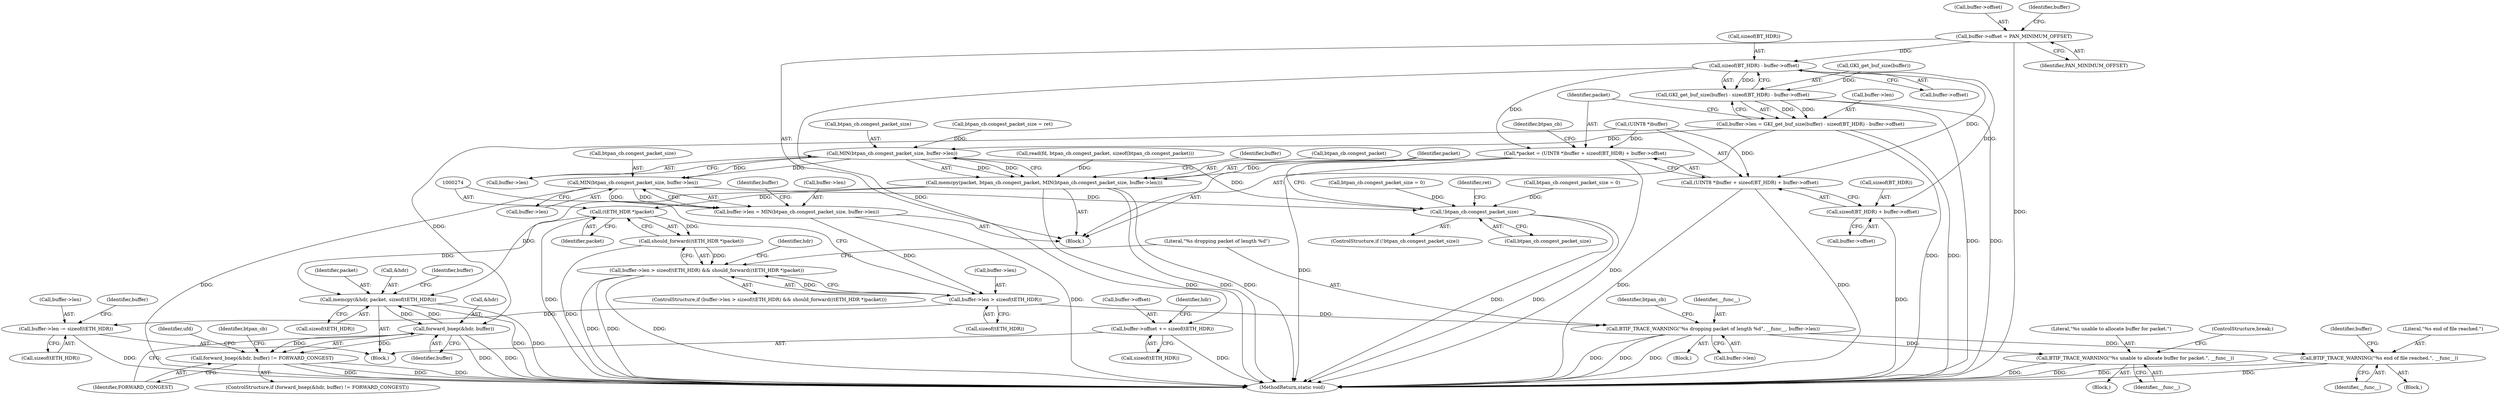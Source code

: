 digraph "0_Android_472271b153c5dc53c28beac55480a8d8434b2d5c_24@API" {
"1000165" [label="(Call,sizeof(BT_HDR) - buffer->offset)"];
"1000153" [label="(Call,buffer->offset = PAN_MINIMUM_OFFSET)"];
"1000162" [label="(Call,GKI_get_buf_size(buffer) - sizeof(BT_HDR) - buffer->offset)"];
"1000158" [label="(Call,buffer->len = GKI_get_buf_size(buffer) - sizeof(BT_HDR) - buffer->offset)"];
"1000246" [label="(Call,MIN(btpan_cb.congest_packet_size, buffer->len))"];
"1000241" [label="(Call,memcpy(packet, btpan_cb.congest_packet, MIN(btpan_cb.congest_packet_size, buffer->len)))"];
"1000273" [label="(Call,(tETH_HDR *)packet)"];
"1000272" [label="(Call,should_forward((tETH_HDR *)packet))"];
"1000265" [label="(Call,buffer->len > sizeof(tETH_HDR) && should_forward((tETH_HDR *)packet))"];
"1000278" [label="(Call,memcpy(&hdr, packet, sizeof(tETH_HDR)))"];
"1000298" [label="(Call,forward_bnep(&hdr, buffer))"];
"1000297" [label="(Call,forward_bnep(&hdr, buffer) != FORWARD_CONGEST)"];
"1000257" [label="(Call,MIN(btpan_cb.congest_packet_size, buffer->len))"];
"1000185" [label="(Call,!btpan_cb.congest_packet_size)"];
"1000253" [label="(Call,buffer->len = MIN(btpan_cb.congest_packet_size, buffer->len))"];
"1000266" [label="(Call,buffer->len > sizeof(tETH_HDR))"];
"1000284" [label="(Call,buffer->len -= sizeof(tETH_HDR))"];
"1000310" [label="(Call,BTIF_TRACE_WARNING(\"%s dropping packet of length %d\", __func__, buffer->len))"];
"1000149" [label="(Call,BTIF_TRACE_WARNING(\"%s unable to allocate buffer for packet.\", __func__))"];
"1000222" [label="(Call,BTIF_TRACE_WARNING(\"%s end of file reached.\", __func__))"];
"1000172" [label="(Call,*packet = (UINT8 *)buffer + sizeof(BT_HDR) + buffer->offset)"];
"1000174" [label="(Call,(UINT8 *)buffer + sizeof(BT_HDR) + buffer->offset)"];
"1000178" [label="(Call,sizeof(BT_HDR) + buffer->offset)"];
"1000290" [label="(Call,buffer->offset += sizeof(tETH_HDR))"];
"1000246" [label="(Call,MIN(btpan_cb.congest_packet_size, buffer->len))"];
"1000281" [label="(Identifier,packet)"];
"1000175" [label="(Call,(UINT8 *)buffer)"];
"1000296" [label="(ControlStructure,if (forward_bnep(&hdr, buffer) != FORWARD_CONGEST))"];
"1000272" [label="(Call,should_forward((tETH_HDR *)packet))"];
"1000282" [label="(Call,sizeof(tETH_HDR))"];
"1000153" [label="(Call,buffer->offset = PAN_MINIMUM_OFFSET)"];
"1000235" [label="(Call,btpan_cb.congest_packet_size = ret)"];
"1000267" [label="(Call,buffer->len)"];
"1000300" [label="(Identifier,hdr)"];
"1000266" [label="(Call,buffer->len > sizeof(tETH_HDR))"];
"1000258" [label="(Call,btpan_cb.congest_packet_size)"];
"1000150" [label="(Literal,\"%s unable to allocate buffer for packet.\")"];
"1000192" [label="(Identifier,ret)"];
"1000257" [label="(Call,MIN(btpan_cb.congest_packet_size, buffer->len))"];
"1000280" [label="(Identifier,hdr)"];
"1000297" [label="(Call,forward_bnep(&hdr, buffer) != FORWARD_CONGEST)"];
"1000276" [label="(Block,)"];
"1000241" [label="(Call,memcpy(packet, btpan_cb.congest_packet, MIN(btpan_cb.congest_packet_size, buffer->len)))"];
"1000318" [label="(Identifier,btpan_cb)"];
"1000166" [label="(Call,sizeof(BT_HDR))"];
"1000181" [label="(Call,buffer->offset)"];
"1000302" [label="(Identifier,FORWARD_CONGEST)"];
"1000194" [label="(Call,read(fd, btpan_cb.congest_packet, sizeof(btpan_cb.congest_packet)))"];
"1000226" [label="(Identifier,buffer)"];
"1000162" [label="(Call,GKI_get_buf_size(buffer) - sizeof(BT_HDR) - buffer->offset)"];
"1000242" [label="(Identifier,packet)"];
"1000163" [label="(Call,GKI_get_buf_size(buffer))"];
"1000265" [label="(Call,buffer->len > sizeof(tETH_HDR) && should_forward((tETH_HDR *)packet))"];
"1000261" [label="(Call,buffer->len)"];
"1000325" [label="(Identifier,ufd)"];
"1000312" [label="(Identifier,__func__)"];
"1000284" [label="(Call,buffer->len -= sizeof(tETH_HDR))"];
"1000275" [label="(Identifier,packet)"];
"1000185" [label="(Call,!btpan_cb.congest_packet_size)"];
"1000222" [label="(Call,BTIF_TRACE_WARNING(\"%s end of file reached.\", __func__))"];
"1000298" [label="(Call,forward_bnep(&hdr, buffer))"];
"1000305" [label="(Identifier,btpan_cb)"];
"1000152" [label="(ControlStructure,break;)"];
"1000303" [label="(Call,btpan_cb.congest_packet_size = 0)"];
"1000158" [label="(Call,buffer->len = GKI_get_buf_size(buffer) - sizeof(BT_HDR) - buffer->offset)"];
"1000137" [label="(Block,)"];
"1000285" [label="(Call,buffer->len)"];
"1000255" [label="(Identifier,buffer)"];
"1000279" [label="(Call,&hdr)"];
"1000250" [label="(Call,buffer->len)"];
"1000154" [label="(Call,buffer->offset)"];
"1000268" [label="(Identifier,buffer)"];
"1000173" [label="(Identifier,packet)"];
"1000253" [label="(Call,buffer->len = MIN(btpan_cb.congest_packet_size, buffer->len))"];
"1000270" [label="(Call,sizeof(tETH_HDR))"];
"1000223" [label="(Literal,\"%s end of file reached.\")"];
"1000151" [label="(Identifier,__func__)"];
"1000254" [label="(Call,buffer->len)"];
"1000311" [label="(Literal,\"%s dropping packet of length %d\")"];
"1000310" [label="(Call,BTIF_TRACE_WARNING(\"%s dropping packet of length %d\", __func__, buffer->len))"];
"1000165" [label="(Call,sizeof(BT_HDR) - buffer->offset)"];
"1000309" [label="(Block,)"];
"1000149" [label="(Call,BTIF_TRACE_WARNING(\"%s unable to allocate buffer for packet.\", __func__))"];
"1000187" [label="(Identifier,btpan_cb)"];
"1000148" [label="(Block,)"];
"1000286" [label="(Identifier,buffer)"];
"1000243" [label="(Call,btpan_cb.congest_packet)"];
"1000299" [label="(Call,&hdr)"];
"1000291" [label="(Call,buffer->offset)"];
"1000157" [label="(Identifier,PAN_MINIMUM_OFFSET)"];
"1000294" [label="(Call,sizeof(tETH_HDR))"];
"1000168" [label="(Call,buffer->offset)"];
"1000316" [label="(Call,btpan_cb.congest_packet_size = 0)"];
"1000273" [label="(Call,(tETH_HDR *)packet)"];
"1000186" [label="(Call,btpan_cb.congest_packet_size)"];
"1000359" [label="(MethodReturn,static void)"];
"1000301" [label="(Identifier,buffer)"];
"1000160" [label="(Identifier,buffer)"];
"1000174" [label="(Call,(UINT8 *)buffer + sizeof(BT_HDR) + buffer->offset)"];
"1000290" [label="(Call,buffer->offset += sizeof(tETH_HDR))"];
"1000313" [label="(Call,buffer->len)"];
"1000184" [label="(ControlStructure,if (!btpan_cb.congest_packet_size))"];
"1000292" [label="(Identifier,buffer)"];
"1000178" [label="(Call,sizeof(BT_HDR) + buffer->offset)"];
"1000247" [label="(Call,btpan_cb.congest_packet_size)"];
"1000288" [label="(Call,sizeof(tETH_HDR))"];
"1000224" [label="(Identifier,__func__)"];
"1000264" [label="(ControlStructure,if (buffer->len > sizeof(tETH_HDR) && should_forward((tETH_HDR *)packet)))"];
"1000278" [label="(Call,memcpy(&hdr, packet, sizeof(tETH_HDR)))"];
"1000159" [label="(Call,buffer->len)"];
"1000179" [label="(Call,sizeof(BT_HDR))"];
"1000205" [label="(Block,)"];
"1000172" [label="(Call,*packet = (UINT8 *)buffer + sizeof(BT_HDR) + buffer->offset)"];
"1000165" -> "1000162"  [label="AST: "];
"1000165" -> "1000168"  [label="CFG: "];
"1000166" -> "1000165"  [label="AST: "];
"1000168" -> "1000165"  [label="AST: "];
"1000162" -> "1000165"  [label="CFG: "];
"1000165" -> "1000162"  [label="DDG: "];
"1000153" -> "1000165"  [label="DDG: "];
"1000165" -> "1000172"  [label="DDG: "];
"1000165" -> "1000174"  [label="DDG: "];
"1000165" -> "1000178"  [label="DDG: "];
"1000165" -> "1000290"  [label="DDG: "];
"1000153" -> "1000137"  [label="AST: "];
"1000153" -> "1000157"  [label="CFG: "];
"1000154" -> "1000153"  [label="AST: "];
"1000157" -> "1000153"  [label="AST: "];
"1000160" -> "1000153"  [label="CFG: "];
"1000153" -> "1000359"  [label="DDG: "];
"1000162" -> "1000158"  [label="AST: "];
"1000163" -> "1000162"  [label="AST: "];
"1000158" -> "1000162"  [label="CFG: "];
"1000162" -> "1000359"  [label="DDG: "];
"1000162" -> "1000359"  [label="DDG: "];
"1000162" -> "1000158"  [label="DDG: "];
"1000162" -> "1000158"  [label="DDG: "];
"1000163" -> "1000162"  [label="DDG: "];
"1000158" -> "1000137"  [label="AST: "];
"1000159" -> "1000158"  [label="AST: "];
"1000173" -> "1000158"  [label="CFG: "];
"1000158" -> "1000359"  [label="DDG: "];
"1000158" -> "1000359"  [label="DDG: "];
"1000158" -> "1000246"  [label="DDG: "];
"1000246" -> "1000241"  [label="AST: "];
"1000246" -> "1000250"  [label="CFG: "];
"1000247" -> "1000246"  [label="AST: "];
"1000250" -> "1000246"  [label="AST: "];
"1000241" -> "1000246"  [label="CFG: "];
"1000246" -> "1000241"  [label="DDG: "];
"1000246" -> "1000241"  [label="DDG: "];
"1000185" -> "1000246"  [label="DDG: "];
"1000235" -> "1000246"  [label="DDG: "];
"1000246" -> "1000257"  [label="DDG: "];
"1000246" -> "1000257"  [label="DDG: "];
"1000241" -> "1000137"  [label="AST: "];
"1000242" -> "1000241"  [label="AST: "];
"1000243" -> "1000241"  [label="AST: "];
"1000255" -> "1000241"  [label="CFG: "];
"1000241" -> "1000359"  [label="DDG: "];
"1000241" -> "1000359"  [label="DDG: "];
"1000241" -> "1000359"  [label="DDG: "];
"1000172" -> "1000241"  [label="DDG: "];
"1000194" -> "1000241"  [label="DDG: "];
"1000241" -> "1000273"  [label="DDG: "];
"1000241" -> "1000278"  [label="DDG: "];
"1000273" -> "1000272"  [label="AST: "];
"1000273" -> "1000275"  [label="CFG: "];
"1000274" -> "1000273"  [label="AST: "];
"1000275" -> "1000273"  [label="AST: "];
"1000272" -> "1000273"  [label="CFG: "];
"1000273" -> "1000359"  [label="DDG: "];
"1000273" -> "1000272"  [label="DDG: "];
"1000273" -> "1000278"  [label="DDG: "];
"1000272" -> "1000265"  [label="AST: "];
"1000265" -> "1000272"  [label="CFG: "];
"1000272" -> "1000359"  [label="DDG: "];
"1000272" -> "1000265"  [label="DDG: "];
"1000265" -> "1000264"  [label="AST: "];
"1000265" -> "1000266"  [label="CFG: "];
"1000266" -> "1000265"  [label="AST: "];
"1000280" -> "1000265"  [label="CFG: "];
"1000311" -> "1000265"  [label="CFG: "];
"1000265" -> "1000359"  [label="DDG: "];
"1000265" -> "1000359"  [label="DDG: "];
"1000265" -> "1000359"  [label="DDG: "];
"1000266" -> "1000265"  [label="DDG: "];
"1000278" -> "1000276"  [label="AST: "];
"1000278" -> "1000282"  [label="CFG: "];
"1000279" -> "1000278"  [label="AST: "];
"1000281" -> "1000278"  [label="AST: "];
"1000282" -> "1000278"  [label="AST: "];
"1000286" -> "1000278"  [label="CFG: "];
"1000278" -> "1000359"  [label="DDG: "];
"1000278" -> "1000359"  [label="DDG: "];
"1000298" -> "1000278"  [label="DDG: "];
"1000278" -> "1000298"  [label="DDG: "];
"1000298" -> "1000297"  [label="AST: "];
"1000298" -> "1000301"  [label="CFG: "];
"1000299" -> "1000298"  [label="AST: "];
"1000301" -> "1000298"  [label="AST: "];
"1000302" -> "1000298"  [label="CFG: "];
"1000298" -> "1000359"  [label="DDG: "];
"1000298" -> "1000359"  [label="DDG: "];
"1000298" -> "1000297"  [label="DDG: "];
"1000298" -> "1000297"  [label="DDG: "];
"1000175" -> "1000298"  [label="DDG: "];
"1000297" -> "1000296"  [label="AST: "];
"1000297" -> "1000302"  [label="CFG: "];
"1000302" -> "1000297"  [label="AST: "];
"1000305" -> "1000297"  [label="CFG: "];
"1000325" -> "1000297"  [label="CFG: "];
"1000297" -> "1000359"  [label="DDG: "];
"1000297" -> "1000359"  [label="DDG: "];
"1000297" -> "1000359"  [label="DDG: "];
"1000257" -> "1000253"  [label="AST: "];
"1000257" -> "1000261"  [label="CFG: "];
"1000258" -> "1000257"  [label="AST: "];
"1000261" -> "1000257"  [label="AST: "];
"1000253" -> "1000257"  [label="CFG: "];
"1000257" -> "1000359"  [label="DDG: "];
"1000257" -> "1000185"  [label="DDG: "];
"1000257" -> "1000253"  [label="DDG: "];
"1000257" -> "1000253"  [label="DDG: "];
"1000185" -> "1000184"  [label="AST: "];
"1000185" -> "1000186"  [label="CFG: "];
"1000186" -> "1000185"  [label="AST: "];
"1000192" -> "1000185"  [label="CFG: "];
"1000242" -> "1000185"  [label="CFG: "];
"1000185" -> "1000359"  [label="DDG: "];
"1000185" -> "1000359"  [label="DDG: "];
"1000303" -> "1000185"  [label="DDG: "];
"1000316" -> "1000185"  [label="DDG: "];
"1000253" -> "1000137"  [label="AST: "];
"1000254" -> "1000253"  [label="AST: "];
"1000268" -> "1000253"  [label="CFG: "];
"1000253" -> "1000359"  [label="DDG: "];
"1000253" -> "1000266"  [label="DDG: "];
"1000266" -> "1000270"  [label="CFG: "];
"1000267" -> "1000266"  [label="AST: "];
"1000270" -> "1000266"  [label="AST: "];
"1000274" -> "1000266"  [label="CFG: "];
"1000266" -> "1000284"  [label="DDG: "];
"1000266" -> "1000310"  [label="DDG: "];
"1000284" -> "1000276"  [label="AST: "];
"1000284" -> "1000288"  [label="CFG: "];
"1000285" -> "1000284"  [label="AST: "];
"1000288" -> "1000284"  [label="AST: "];
"1000292" -> "1000284"  [label="CFG: "];
"1000284" -> "1000359"  [label="DDG: "];
"1000310" -> "1000309"  [label="AST: "];
"1000310" -> "1000313"  [label="CFG: "];
"1000311" -> "1000310"  [label="AST: "];
"1000312" -> "1000310"  [label="AST: "];
"1000313" -> "1000310"  [label="AST: "];
"1000318" -> "1000310"  [label="CFG: "];
"1000310" -> "1000359"  [label="DDG: "];
"1000310" -> "1000359"  [label="DDG: "];
"1000310" -> "1000359"  [label="DDG: "];
"1000310" -> "1000149"  [label="DDG: "];
"1000310" -> "1000222"  [label="DDG: "];
"1000149" -> "1000148"  [label="AST: "];
"1000149" -> "1000151"  [label="CFG: "];
"1000150" -> "1000149"  [label="AST: "];
"1000151" -> "1000149"  [label="AST: "];
"1000152" -> "1000149"  [label="CFG: "];
"1000149" -> "1000359"  [label="DDG: "];
"1000149" -> "1000359"  [label="DDG: "];
"1000222" -> "1000205"  [label="AST: "];
"1000222" -> "1000224"  [label="CFG: "];
"1000223" -> "1000222"  [label="AST: "];
"1000224" -> "1000222"  [label="AST: "];
"1000226" -> "1000222"  [label="CFG: "];
"1000222" -> "1000359"  [label="DDG: "];
"1000222" -> "1000359"  [label="DDG: "];
"1000172" -> "1000137"  [label="AST: "];
"1000172" -> "1000174"  [label="CFG: "];
"1000173" -> "1000172"  [label="AST: "];
"1000174" -> "1000172"  [label="AST: "];
"1000187" -> "1000172"  [label="CFG: "];
"1000172" -> "1000359"  [label="DDG: "];
"1000172" -> "1000359"  [label="DDG: "];
"1000175" -> "1000172"  [label="DDG: "];
"1000174" -> "1000178"  [label="CFG: "];
"1000175" -> "1000174"  [label="AST: "];
"1000178" -> "1000174"  [label="AST: "];
"1000174" -> "1000359"  [label="DDG: "];
"1000174" -> "1000359"  [label="DDG: "];
"1000175" -> "1000174"  [label="DDG: "];
"1000178" -> "1000181"  [label="CFG: "];
"1000179" -> "1000178"  [label="AST: "];
"1000181" -> "1000178"  [label="AST: "];
"1000178" -> "1000359"  [label="DDG: "];
"1000290" -> "1000276"  [label="AST: "];
"1000290" -> "1000294"  [label="CFG: "];
"1000291" -> "1000290"  [label="AST: "];
"1000294" -> "1000290"  [label="AST: "];
"1000300" -> "1000290"  [label="CFG: "];
"1000290" -> "1000359"  [label="DDG: "];
}
